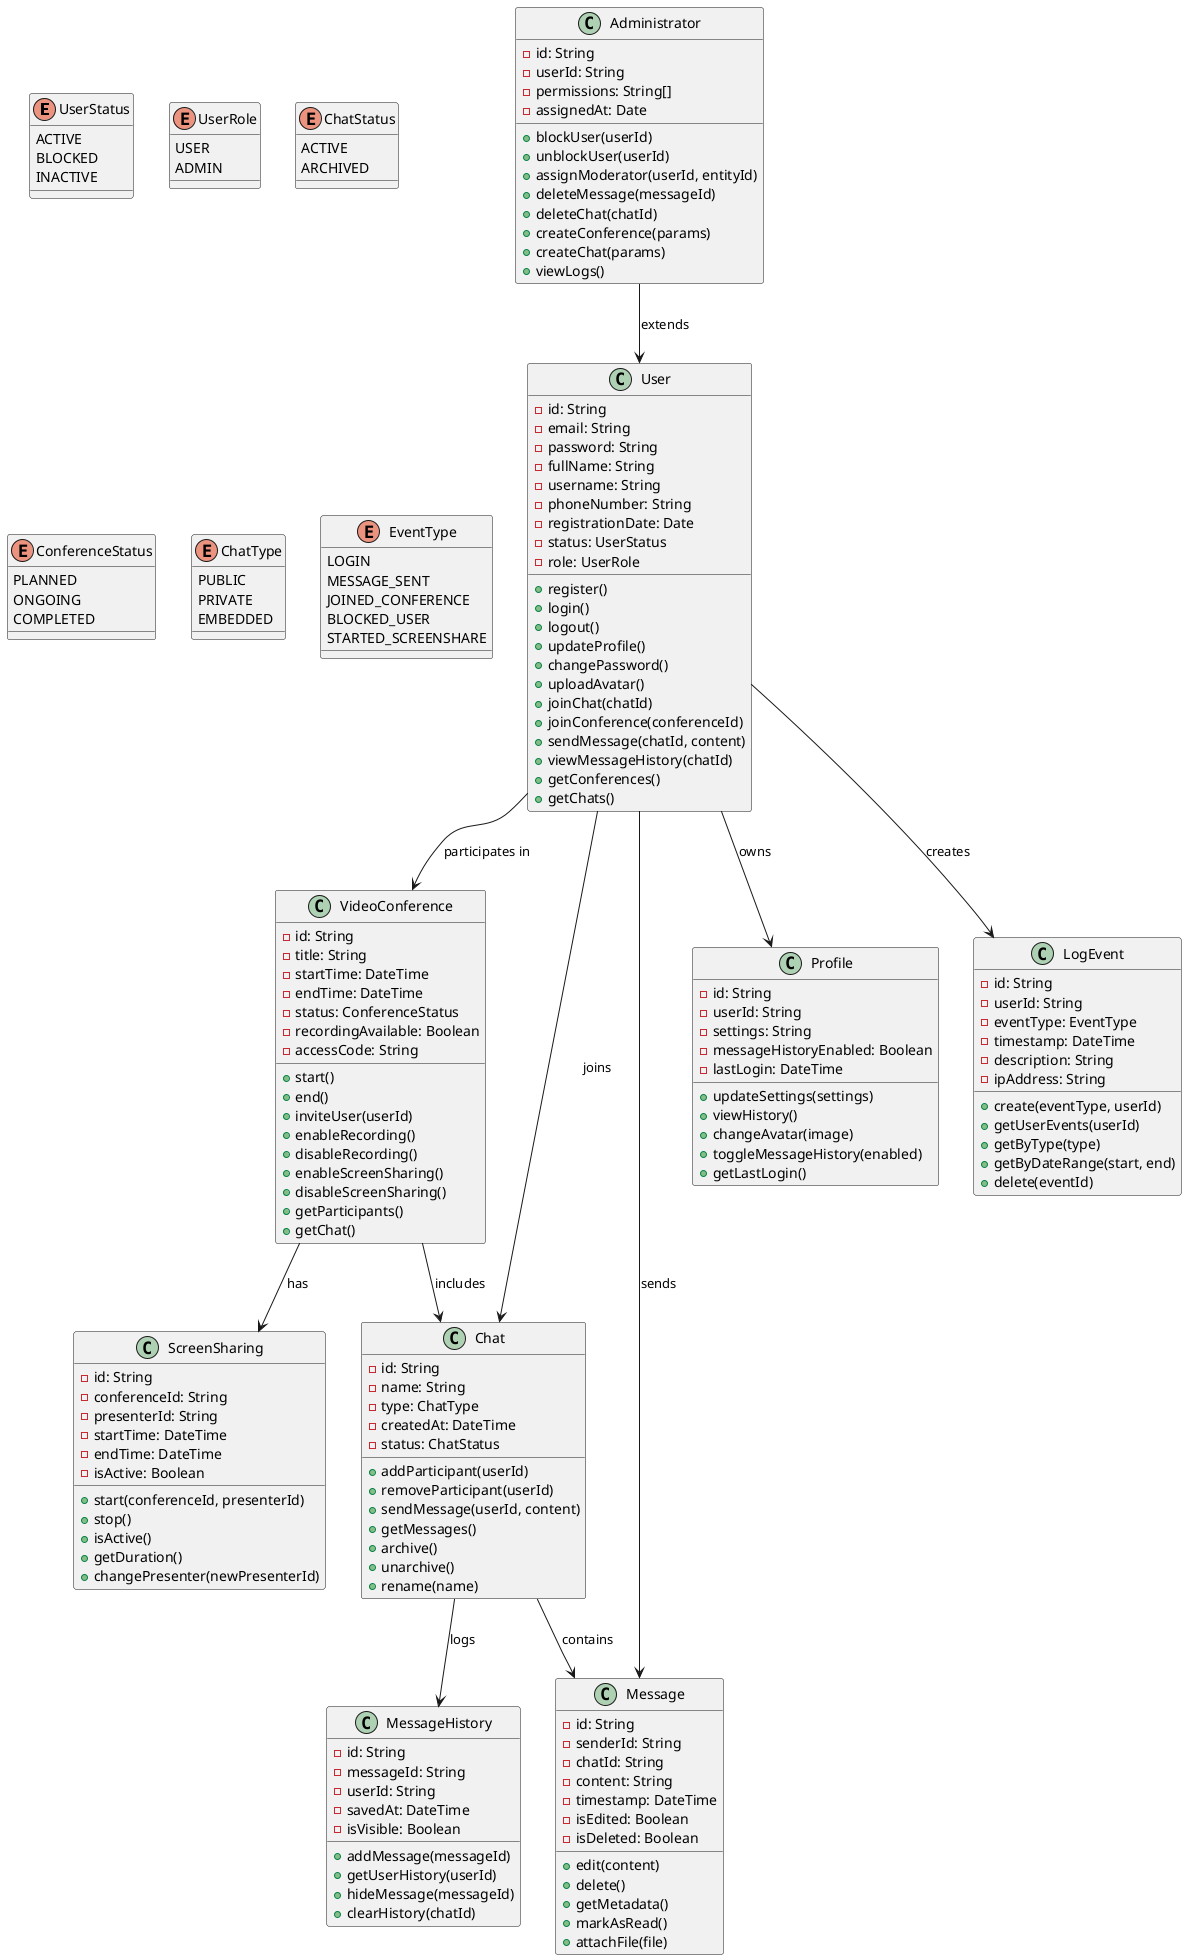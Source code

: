 @startuml

' Enumerations
enum UserStatus {
  ACTIVE
  BLOCKED
  INACTIVE
}

enum UserRole {
  USER
  ADMIN
}

enum ChatStatus {
  ACTIVE
  ARCHIVED
}

enum ConferenceStatus {
  PLANNED
  ONGOING
  COMPLETED
}

enum ChatType {
  PUBLIC
  PRIVATE
  EMBEDDED
}

enum EventType {
  LOGIN
  MESSAGE_SENT
  JOINED_CONFERENCE
  BLOCKED_USER
  STARTED_SCREENSHARE
}

' Classes

class User {
  - id: String
  - email: String
  - password: String
  - fullName: String
  - username: String
  - phoneNumber: String
  - registrationDate: Date
  - status: UserStatus
  - role: UserRole
  + register()
  + login()
  + logout()
  + updateProfile()
  + changePassword()
  + uploadAvatar()
  + joinChat(chatId)
  + joinConference(conferenceId)
  + sendMessage(chatId, content)
  + viewMessageHistory(chatId)
  + getConferences()
  + getChats()
}

class Administrator {
  - id: String
  - userId: String
  - permissions: String[]
  - assignedAt: Date
  + blockUser(userId)
  + unblockUser(userId)
  + assignModerator(userId, entityId)
  + deleteMessage(messageId)
  + deleteChat(chatId)
  + createConference(params)
  + createChat(params)
  + viewLogs()
}

class VideoConference {
  - id: String
  - title: String
  - startTime: DateTime
  - endTime: DateTime
  - status: ConferenceStatus
  - recordingAvailable: Boolean
  - accessCode: String
  + start()
  + end()
  + inviteUser(userId)
  + enableRecording()
  + disableRecording()
  + enableScreenSharing()
  + disableScreenSharing()
  + getParticipants()
  + getChat()
}

class Chat {
  - id: String
  - name: String
  - type: ChatType
  - createdAt: DateTime
  - status: ChatStatus
  + addParticipant(userId)
  + removeParticipant(userId)
  + sendMessage(userId, content)
  + getMessages()
  + archive()
  + unarchive()
  + rename(name)
}

class Message {
  - id: String
  - senderId: String
  - chatId: String
  - content: String
  - timestamp: DateTime
  - isEdited: Boolean
  - isDeleted: Boolean
  + edit(content)
  + delete()
  + getMetadata()
  + markAsRead()
  + attachFile(file)
}

class Profile {
  - id: String
  - userId: String
  - settings: String
  - messageHistoryEnabled: Boolean
  - lastLogin: DateTime
  + updateSettings(settings)
  + viewHistory()
  + changeAvatar(image)
  + toggleMessageHistory(enabled)
  + getLastLogin()
}

class MessageHistory {
  - id: String
  - messageId: String
  - userId: String
  - savedAt: DateTime
  - isVisible: Boolean
  + addMessage(messageId)
  + getUserHistory(userId)
  + hideMessage(messageId)
  + clearHistory(chatId)
}

class LogEvent {
  - id: String
  - userId: String
  - eventType: EventType
  - timestamp: DateTime
  - description: String
  - ipAddress: String
  + create(eventType, userId)
  + getUserEvents(userId)
  + getByType(type)
  + getByDateRange(start, end)
  + delete(eventId)
}

class ScreenSharing {
  - id: String
  - conferenceId: String
  - presenterId: String
  - startTime: DateTime
  - endTime: DateTime
  - isActive: Boolean
  + start(conferenceId, presenterId)
  + stop()
  + isActive()
  + getDuration()
  + changePresenter(newPresenterId)
}

' Relationships
User --> Profile : owns
User --> Message : sends
User --> Chat : joins
User --> VideoConference : participates in
User --> LogEvent : creates
Administrator --> User : extends
Chat --> Message : contains
Chat --> MessageHistory : logs
VideoConference --> Chat : includes
VideoConference --> ScreenSharing : has

@enduml
